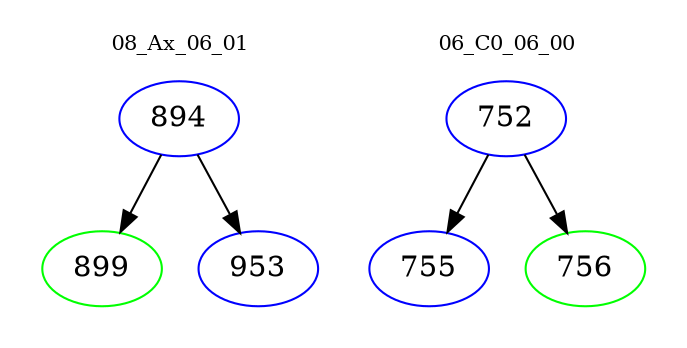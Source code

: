 digraph{
subgraph cluster_0 {
color = white
label = "08_Ax_06_01";
fontsize=10;
T0_894 [label="894", color="blue"]
T0_894 -> T0_899 [color="black"]
T0_899 [label="899", color="green"]
T0_894 -> T0_953 [color="black"]
T0_953 [label="953", color="blue"]
}
subgraph cluster_1 {
color = white
label = "06_C0_06_00";
fontsize=10;
T1_752 [label="752", color="blue"]
T1_752 -> T1_755 [color="black"]
T1_755 [label="755", color="blue"]
T1_752 -> T1_756 [color="black"]
T1_756 [label="756", color="green"]
}
}
